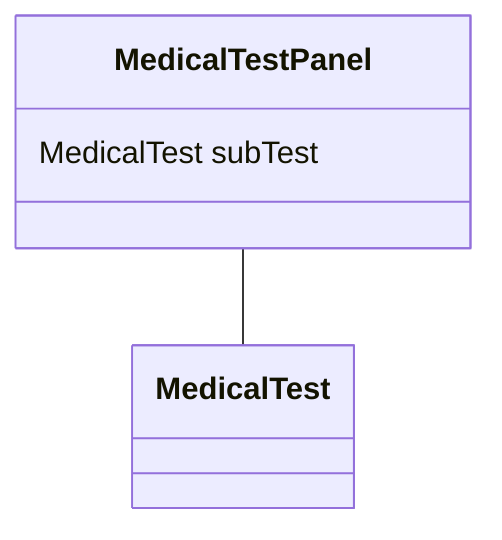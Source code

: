 classDiagram
  MedicalTestPanel -- MedicalTest


class MedicalTestPanel {

  MedicalTest subTest

 }